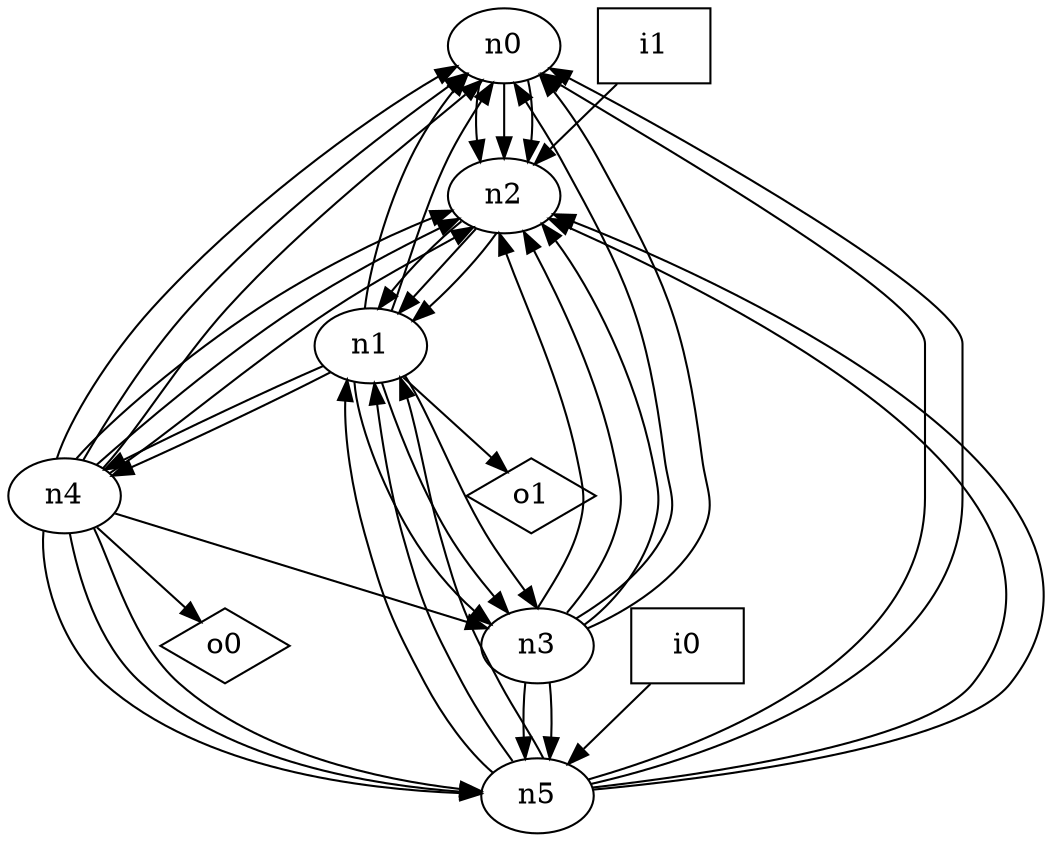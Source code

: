 digraph G {
n0 [label="n0"];
n1 [label="n1"];
n2 [label="n2"];
n3 [label="n3"];
n4 [label="n4"];
n5 [label="n5"];
n6 [label="i0",shape="box"];
n7 [label="i1",shape="box"];
n8 [label="o0",shape="diamond"];
n9 [label="o1",shape="diamond"];
n0 -> n2
n0 -> n2
n0 -> n2
n1 -> n0
n1 -> n0
n1 -> n3
n1 -> n3
n1 -> n3
n1 -> n4
n1 -> n4
n1 -> n9
n2 -> n1
n2 -> n1
n2 -> n1
n3 -> n0
n3 -> n0
n3 -> n2
n3 -> n2
n3 -> n2
n3 -> n5
n3 -> n5
n4 -> n0
n4 -> n0
n4 -> n0
n4 -> n2
n4 -> n2
n4 -> n2
n4 -> n3
n4 -> n5
n4 -> n5
n4 -> n5
n4 -> n8
n5 -> n0
n5 -> n0
n5 -> n1
n5 -> n1
n5 -> n1
n5 -> n2
n5 -> n2
n6 -> n5
n7 -> n2
}